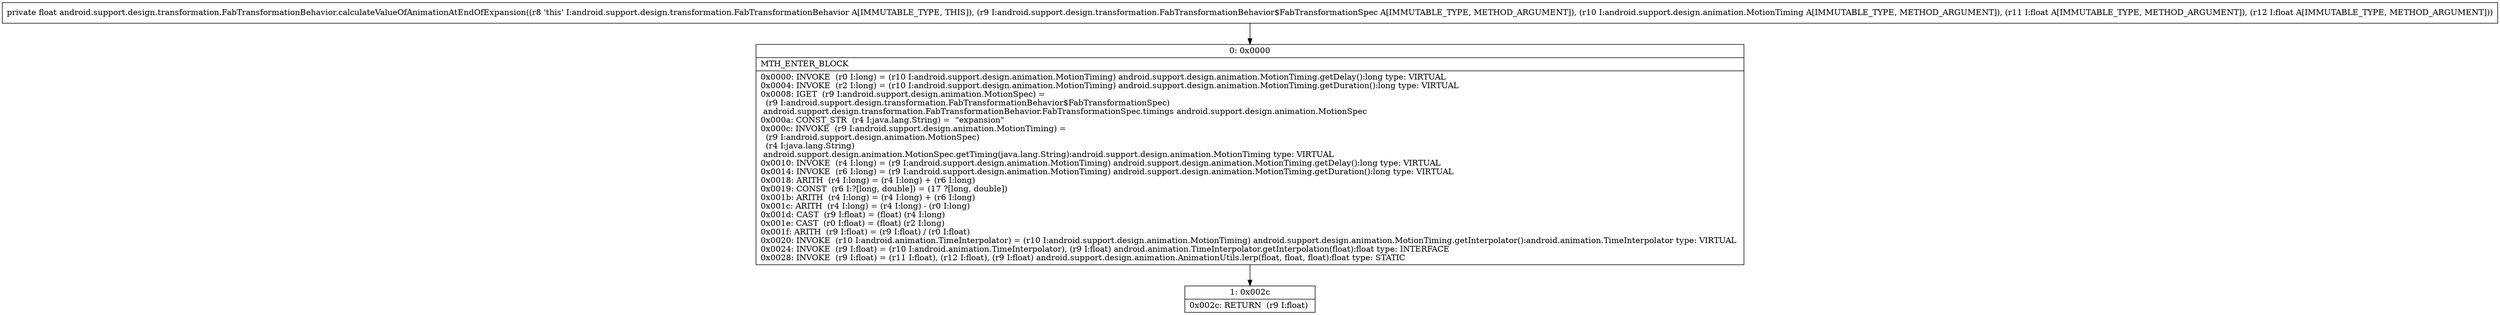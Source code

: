 digraph "CFG forandroid.support.design.transformation.FabTransformationBehavior.calculateValueOfAnimationAtEndOfExpansion(Landroid\/support\/design\/transformation\/FabTransformationBehavior$FabTransformationSpec;Landroid\/support\/design\/animation\/MotionTiming;FF)F" {
Node_0 [shape=record,label="{0\:\ 0x0000|MTH_ENTER_BLOCK\l|0x0000: INVOKE  (r0 I:long) = (r10 I:android.support.design.animation.MotionTiming) android.support.design.animation.MotionTiming.getDelay():long type: VIRTUAL \l0x0004: INVOKE  (r2 I:long) = (r10 I:android.support.design.animation.MotionTiming) android.support.design.animation.MotionTiming.getDuration():long type: VIRTUAL \l0x0008: IGET  (r9 I:android.support.design.animation.MotionSpec) = \l  (r9 I:android.support.design.transformation.FabTransformationBehavior$FabTransformationSpec)\l android.support.design.transformation.FabTransformationBehavior.FabTransformationSpec.timings android.support.design.animation.MotionSpec \l0x000a: CONST_STR  (r4 I:java.lang.String) =  \"expansion\" \l0x000c: INVOKE  (r9 I:android.support.design.animation.MotionTiming) = \l  (r9 I:android.support.design.animation.MotionSpec)\l  (r4 I:java.lang.String)\l android.support.design.animation.MotionSpec.getTiming(java.lang.String):android.support.design.animation.MotionTiming type: VIRTUAL \l0x0010: INVOKE  (r4 I:long) = (r9 I:android.support.design.animation.MotionTiming) android.support.design.animation.MotionTiming.getDelay():long type: VIRTUAL \l0x0014: INVOKE  (r6 I:long) = (r9 I:android.support.design.animation.MotionTiming) android.support.design.animation.MotionTiming.getDuration():long type: VIRTUAL \l0x0018: ARITH  (r4 I:long) = (r4 I:long) + (r6 I:long) \l0x0019: CONST  (r6 I:?[long, double]) = (17 ?[long, double]) \l0x001b: ARITH  (r4 I:long) = (r4 I:long) + (r6 I:long) \l0x001c: ARITH  (r4 I:long) = (r4 I:long) \- (r0 I:long) \l0x001d: CAST  (r9 I:float) = (float) (r4 I:long) \l0x001e: CAST  (r0 I:float) = (float) (r2 I:long) \l0x001f: ARITH  (r9 I:float) = (r9 I:float) \/ (r0 I:float) \l0x0020: INVOKE  (r10 I:android.animation.TimeInterpolator) = (r10 I:android.support.design.animation.MotionTiming) android.support.design.animation.MotionTiming.getInterpolator():android.animation.TimeInterpolator type: VIRTUAL \l0x0024: INVOKE  (r9 I:float) = (r10 I:android.animation.TimeInterpolator), (r9 I:float) android.animation.TimeInterpolator.getInterpolation(float):float type: INTERFACE \l0x0028: INVOKE  (r9 I:float) = (r11 I:float), (r12 I:float), (r9 I:float) android.support.design.animation.AnimationUtils.lerp(float, float, float):float type: STATIC \l}"];
Node_1 [shape=record,label="{1\:\ 0x002c|0x002c: RETURN  (r9 I:float) \l}"];
MethodNode[shape=record,label="{private float android.support.design.transformation.FabTransformationBehavior.calculateValueOfAnimationAtEndOfExpansion((r8 'this' I:android.support.design.transformation.FabTransformationBehavior A[IMMUTABLE_TYPE, THIS]), (r9 I:android.support.design.transformation.FabTransformationBehavior$FabTransformationSpec A[IMMUTABLE_TYPE, METHOD_ARGUMENT]), (r10 I:android.support.design.animation.MotionTiming A[IMMUTABLE_TYPE, METHOD_ARGUMENT]), (r11 I:float A[IMMUTABLE_TYPE, METHOD_ARGUMENT]), (r12 I:float A[IMMUTABLE_TYPE, METHOD_ARGUMENT])) }"];
MethodNode -> Node_0;
Node_0 -> Node_1;
}

